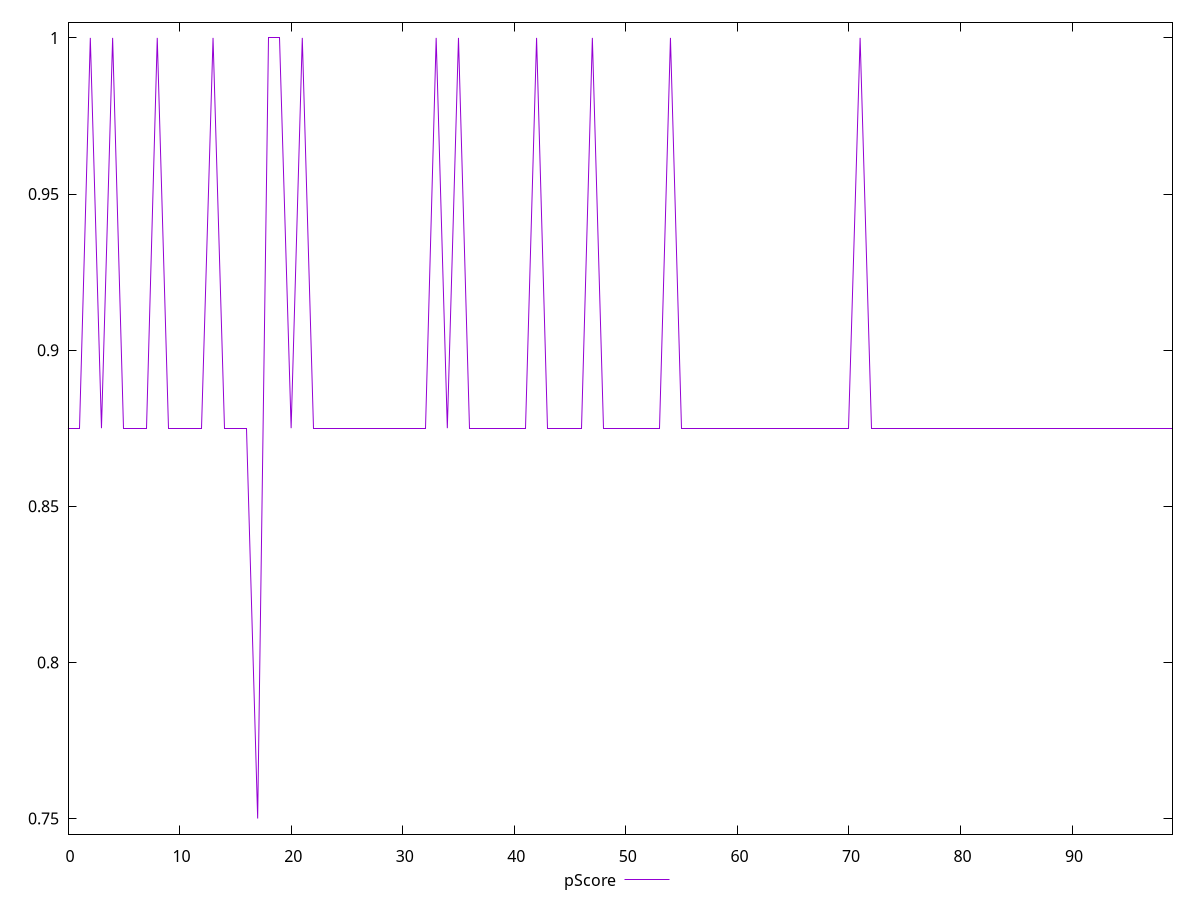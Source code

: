 reset

$pScore <<EOF
0 0.875
1 0.875
2 1
3 0.875
4 1
5 0.875
6 0.875
7 0.875
8 1
9 0.875
10 0.875
11 0.875
12 0.875
13 1
14 0.875
15 0.875
16 0.875
17 0.75
18 1
19 1
20 0.875
21 1
22 0.875
23 0.875
24 0.875
25 0.875
26 0.875
27 0.875
28 0.875
29 0.875
30 0.875
31 0.875
32 0.875
33 1
34 0.875
35 1
36 0.875
37 0.875
38 0.875
39 0.875
40 0.875
41 0.875
42 1
43 0.875
44 0.875
45 0.875
46 0.875
47 1
48 0.875
49 0.875
50 0.875
51 0.875
52 0.875
53 0.875
54 1
55 0.875
56 0.875
57 0.875
58 0.875
59 0.875
60 0.875
61 0.875
62 0.875
63 0.875
64 0.875
65 0.875
66 0.875
67 0.875
68 0.875
69 0.875
70 0.875
71 1
72 0.875
73 0.875
74 0.875
75 0.875
76 0.875
77 0.875
78 0.875
79 0.875
80 0.875
81 0.875
82 0.875
83 0.875
84 0.875
85 0.875
86 0.875
87 0.875
88 0.875
89 0.875
90 0.875
91 0.875
92 0.875
93 0.875
94 0.875
95 0.875
96 0.875
97 0.875
98 0.875
99 0.875
EOF

set key outside below
set xrange [0:99]
set yrange [0.745:1.005]
set trange [0.745:1.005]
set terminal svg size 640, 500 enhanced background rgb 'white'
set output "report_00026_2021-02-22T21:38:55.199Z/unused-css-rules/samples/pages+cached+noadtech+nomedia/pScore/values.svg"

plot $pScore title "pScore" with line

reset
